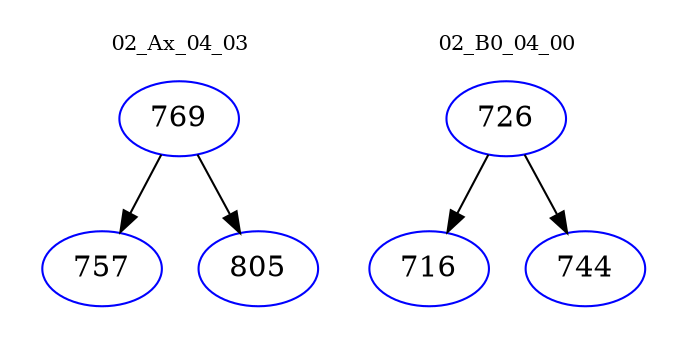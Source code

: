digraph{
subgraph cluster_0 {
color = white
label = "02_Ax_04_03";
fontsize=10;
T0_769 [label="769", color="blue"]
T0_769 -> T0_757 [color="black"]
T0_757 [label="757", color="blue"]
T0_769 -> T0_805 [color="black"]
T0_805 [label="805", color="blue"]
}
subgraph cluster_1 {
color = white
label = "02_B0_04_00";
fontsize=10;
T1_726 [label="726", color="blue"]
T1_726 -> T1_716 [color="black"]
T1_716 [label="716", color="blue"]
T1_726 -> T1_744 [color="black"]
T1_744 [label="744", color="blue"]
}
}
